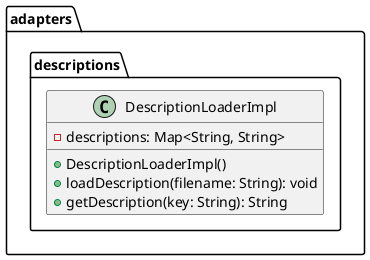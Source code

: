 @startuml

package adapters.descriptions {
    class DescriptionLoaderImpl {
        - descriptions: Map<String, String>
        + DescriptionLoaderImpl()
        + loadDescription(filename: String): void
        + getDescription(key: String): String
    }
}

@enduml

